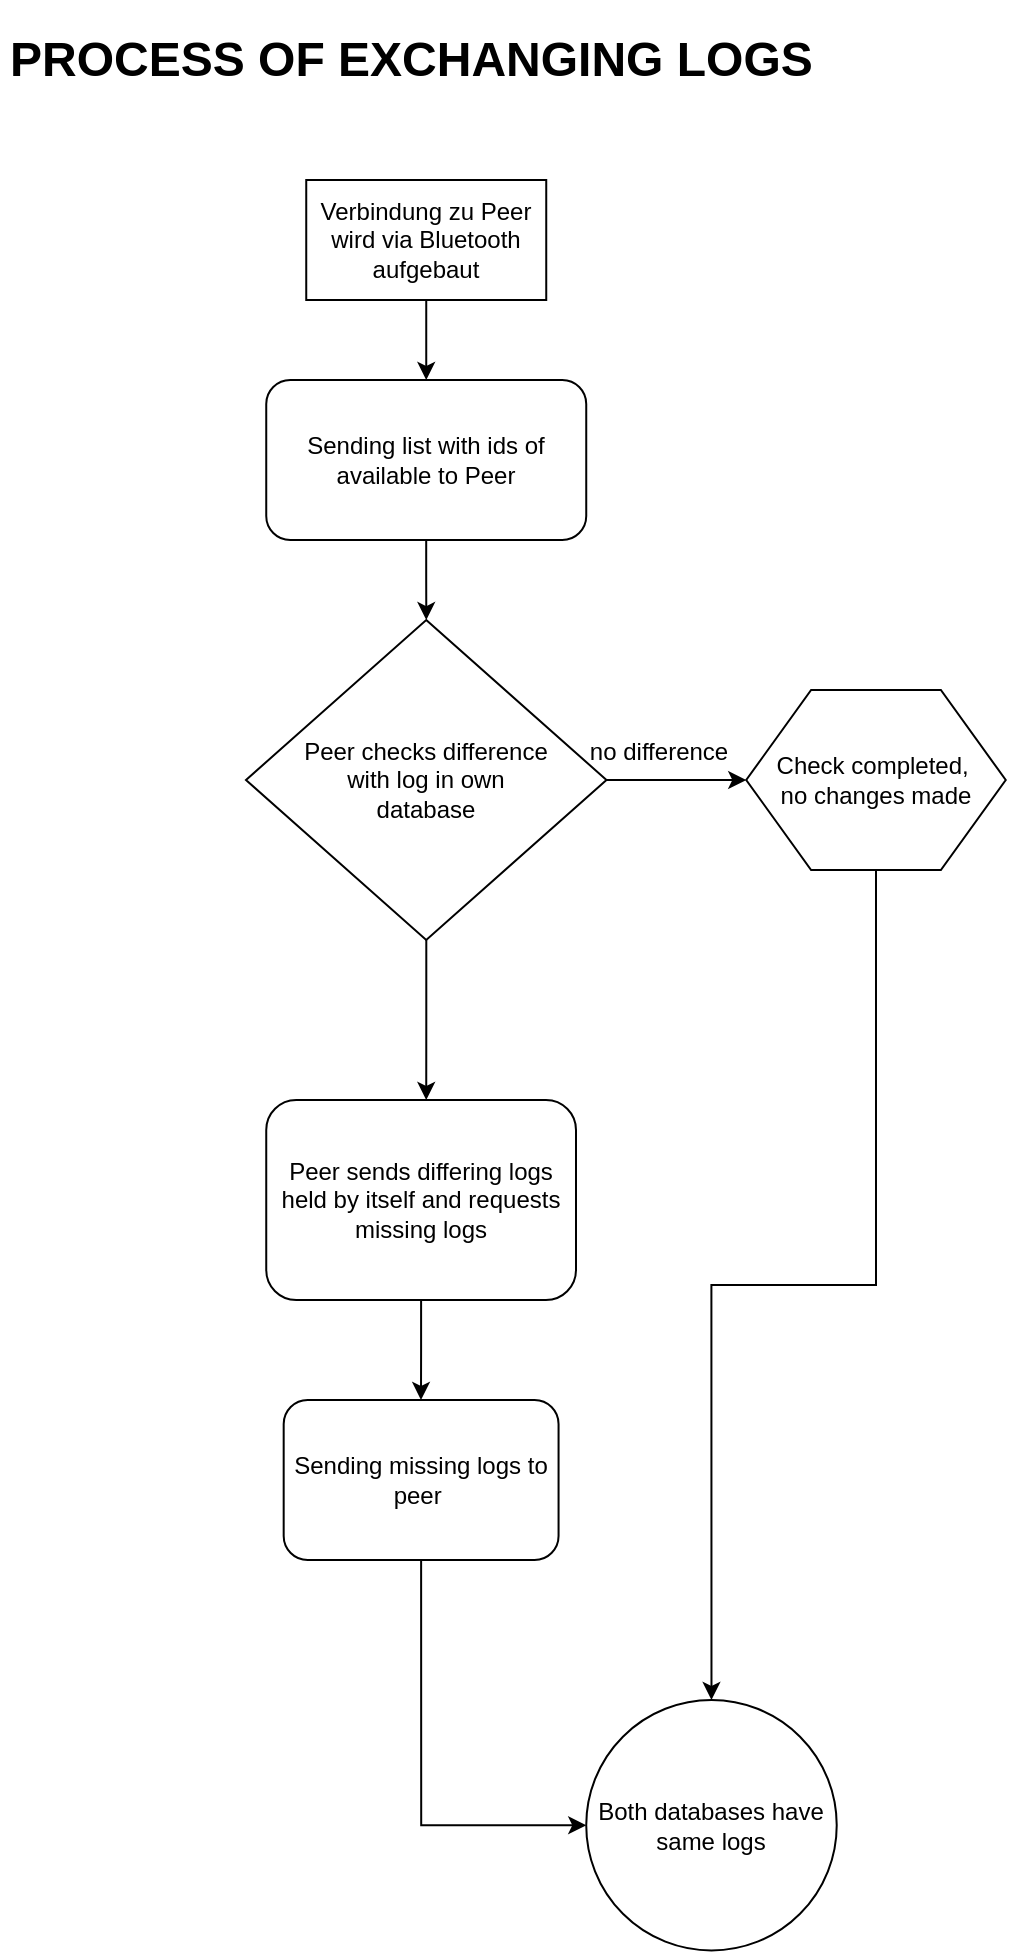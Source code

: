 <mxfile version="12.9.11" type="device"><diagram id="C5RBs43oDa-KdzZeNtuy" name="Page-1"><mxGraphModel dx="1426" dy="842" grid="1" gridSize="10" guides="1" tooltips="1" connect="1" arrows="1" fold="1" page="1" pageScale="1" pageWidth="827" pageHeight="1169" math="0" shadow="0"><root><mxCell id="WIyWlLk6GJQsqaUBKTNV-0"/><mxCell id="WIyWlLk6GJQsqaUBKTNV-1" parent="WIyWlLk6GJQsqaUBKTNV-0"/><mxCell id="gVgpk1IhXrqRxV6IhQpR-12" value="" style="edgeStyle=orthogonalEdgeStyle;rounded=0;orthogonalLoop=1;jettySize=auto;html=1;" edge="1" parent="WIyWlLk6GJQsqaUBKTNV-1" source="gVgpk1IhXrqRxV6IhQpR-5" target="gVgpk1IhXrqRxV6IhQpR-11"><mxGeometry relative="1" as="geometry"/></mxCell><mxCell id="gVgpk1IhXrqRxV6IhQpR-5" value="Sending list with ids of available to Peer" style="rounded=1;whiteSpace=wrap;html=1;" vertex="1" parent="WIyWlLk6GJQsqaUBKTNV-1"><mxGeometry x="315.12" y="250" width="160" height="80" as="geometry"/></mxCell><mxCell id="gVgpk1IhXrqRxV6IhQpR-18" value="" style="edgeStyle=orthogonalEdgeStyle;rounded=0;orthogonalLoop=1;jettySize=auto;html=1;" edge="1" parent="WIyWlLk6GJQsqaUBKTNV-1" source="gVgpk1IhXrqRxV6IhQpR-8" target="gVgpk1IhXrqRxV6IhQpR-5"><mxGeometry relative="1" as="geometry"/></mxCell><mxCell id="gVgpk1IhXrqRxV6IhQpR-8" value="Verbindung zu Peer wird via Bluetooth aufgebaut" style="rounded=0;whiteSpace=wrap;html=1;" vertex="1" parent="WIyWlLk6GJQsqaUBKTNV-1"><mxGeometry x="335.12" y="150" width="120" height="60" as="geometry"/></mxCell><mxCell id="gVgpk1IhXrqRxV6IhQpR-24" value="" style="edgeStyle=orthogonalEdgeStyle;rounded=0;orthogonalLoop=1;jettySize=auto;html=1;" edge="1" parent="WIyWlLk6GJQsqaUBKTNV-1" source="gVgpk1IhXrqRxV6IhQpR-11"><mxGeometry relative="1" as="geometry"><mxPoint x="555.12" y="450" as="targetPoint"/></mxGeometry></mxCell><mxCell id="gVgpk1IhXrqRxV6IhQpR-39" value="" style="edgeStyle=orthogonalEdgeStyle;rounded=0;orthogonalLoop=1;jettySize=auto;html=1;" edge="1" parent="WIyWlLk6GJQsqaUBKTNV-1" source="gVgpk1IhXrqRxV6IhQpR-11"><mxGeometry relative="1" as="geometry"><mxPoint x="395.115" y="610" as="targetPoint"/></mxGeometry></mxCell><mxCell id="gVgpk1IhXrqRxV6IhQpR-11" value="Peer checks difference &lt;br&gt;with log in own &lt;br&gt;database" style="rhombus;whiteSpace=wrap;html=1;" vertex="1" parent="WIyWlLk6GJQsqaUBKTNV-1"><mxGeometry x="304.99" y="370" width="180.25" height="160" as="geometry"/></mxCell><mxCell id="gVgpk1IhXrqRxV6IhQpR-46" style="edgeStyle=orthogonalEdgeStyle;rounded=0;orthogonalLoop=1;jettySize=auto;html=1;" edge="1" parent="WIyWlLk6GJQsqaUBKTNV-1" source="gVgpk1IhXrqRxV6IhQpR-22" target="gVgpk1IhXrqRxV6IhQpR-45"><mxGeometry relative="1" as="geometry"/></mxCell><mxCell id="gVgpk1IhXrqRxV6IhQpR-22" value="Check completed,&amp;nbsp;&lt;br&gt;no changes made" style="shape=hexagon;perimeter=hexagonPerimeter2;whiteSpace=wrap;html=1;" vertex="1" parent="WIyWlLk6GJQsqaUBKTNV-1"><mxGeometry x="555.12" y="405" width="129.75" height="90" as="geometry"/></mxCell><mxCell id="gVgpk1IhXrqRxV6IhQpR-25" value="no difference" style="text;html=1;align=center;verticalAlign=middle;resizable=0;points=[];autosize=1;" vertex="1" parent="WIyWlLk6GJQsqaUBKTNV-1"><mxGeometry x="471.12" y="426" width="80" height="20" as="geometry"/></mxCell><mxCell id="gVgpk1IhXrqRxV6IhQpR-43" value="" style="edgeStyle=orthogonalEdgeStyle;rounded=0;orthogonalLoop=1;jettySize=auto;html=1;" edge="1" parent="WIyWlLk6GJQsqaUBKTNV-1" source="gVgpk1IhXrqRxV6IhQpR-40" target="gVgpk1IhXrqRxV6IhQpR-42"><mxGeometry relative="1" as="geometry"/></mxCell><mxCell id="gVgpk1IhXrqRxV6IhQpR-40" value="Peer sends differing logs held by itself and requests missing logs" style="rounded=1;whiteSpace=wrap;html=1;" vertex="1" parent="WIyWlLk6GJQsqaUBKTNV-1"><mxGeometry x="315.12" y="610" width="154.88" height="100" as="geometry"/></mxCell><mxCell id="gVgpk1IhXrqRxV6IhQpR-47" style="edgeStyle=orthogonalEdgeStyle;rounded=0;orthogonalLoop=1;jettySize=auto;html=1;exitX=0.5;exitY=1;exitDx=0;exitDy=0;entryX=0;entryY=0.5;entryDx=0;entryDy=0;" edge="1" parent="WIyWlLk6GJQsqaUBKTNV-1" source="gVgpk1IhXrqRxV6IhQpR-42" target="gVgpk1IhXrqRxV6IhQpR-45"><mxGeometry relative="1" as="geometry"/></mxCell><mxCell id="gVgpk1IhXrqRxV6IhQpR-42" value="Sending missing logs to peer&amp;nbsp;" style="rounded=1;whiteSpace=wrap;html=1;" vertex="1" parent="WIyWlLk6GJQsqaUBKTNV-1"><mxGeometry x="323.84" y="760" width="137.44" height="80" as="geometry"/></mxCell><mxCell id="gVgpk1IhXrqRxV6IhQpR-45" value="Both databases have same logs" style="ellipse;whiteSpace=wrap;html=1;aspect=fixed;" vertex="1" parent="WIyWlLk6GJQsqaUBKTNV-1"><mxGeometry x="475.12" y="910" width="125.24" height="125.24" as="geometry"/></mxCell><mxCell id="gVgpk1IhXrqRxV6IhQpR-48" value="&lt;h1&gt;PROCESS OF EXCHANGING LOGS&amp;nbsp;&lt;/h1&gt;" style="text;html=1;strokeColor=none;fillColor=none;spacing=5;spacingTop=-20;whiteSpace=wrap;overflow=hidden;rounded=0;" vertex="1" parent="WIyWlLk6GJQsqaUBKTNV-1"><mxGeometry x="182" y="70" width="462.44" height="40" as="geometry"/></mxCell></root></mxGraphModel></diagram></mxfile>